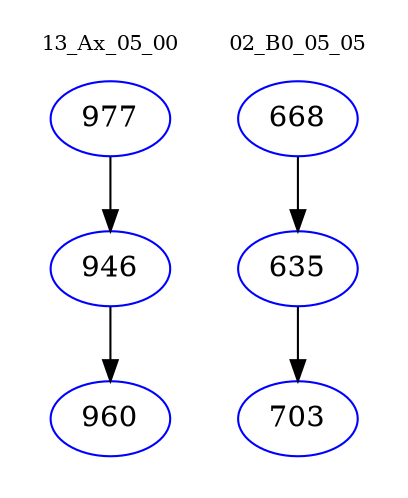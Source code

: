 digraph{
subgraph cluster_0 {
color = white
label = "13_Ax_05_00";
fontsize=10;
T0_977 [label="977", color="blue"]
T0_977 -> T0_946 [color="black"]
T0_946 [label="946", color="blue"]
T0_946 -> T0_960 [color="black"]
T0_960 [label="960", color="blue"]
}
subgraph cluster_1 {
color = white
label = "02_B0_05_05";
fontsize=10;
T1_668 [label="668", color="blue"]
T1_668 -> T1_635 [color="black"]
T1_635 [label="635", color="blue"]
T1_635 -> T1_703 [color="black"]
T1_703 [label="703", color="blue"]
}
}
